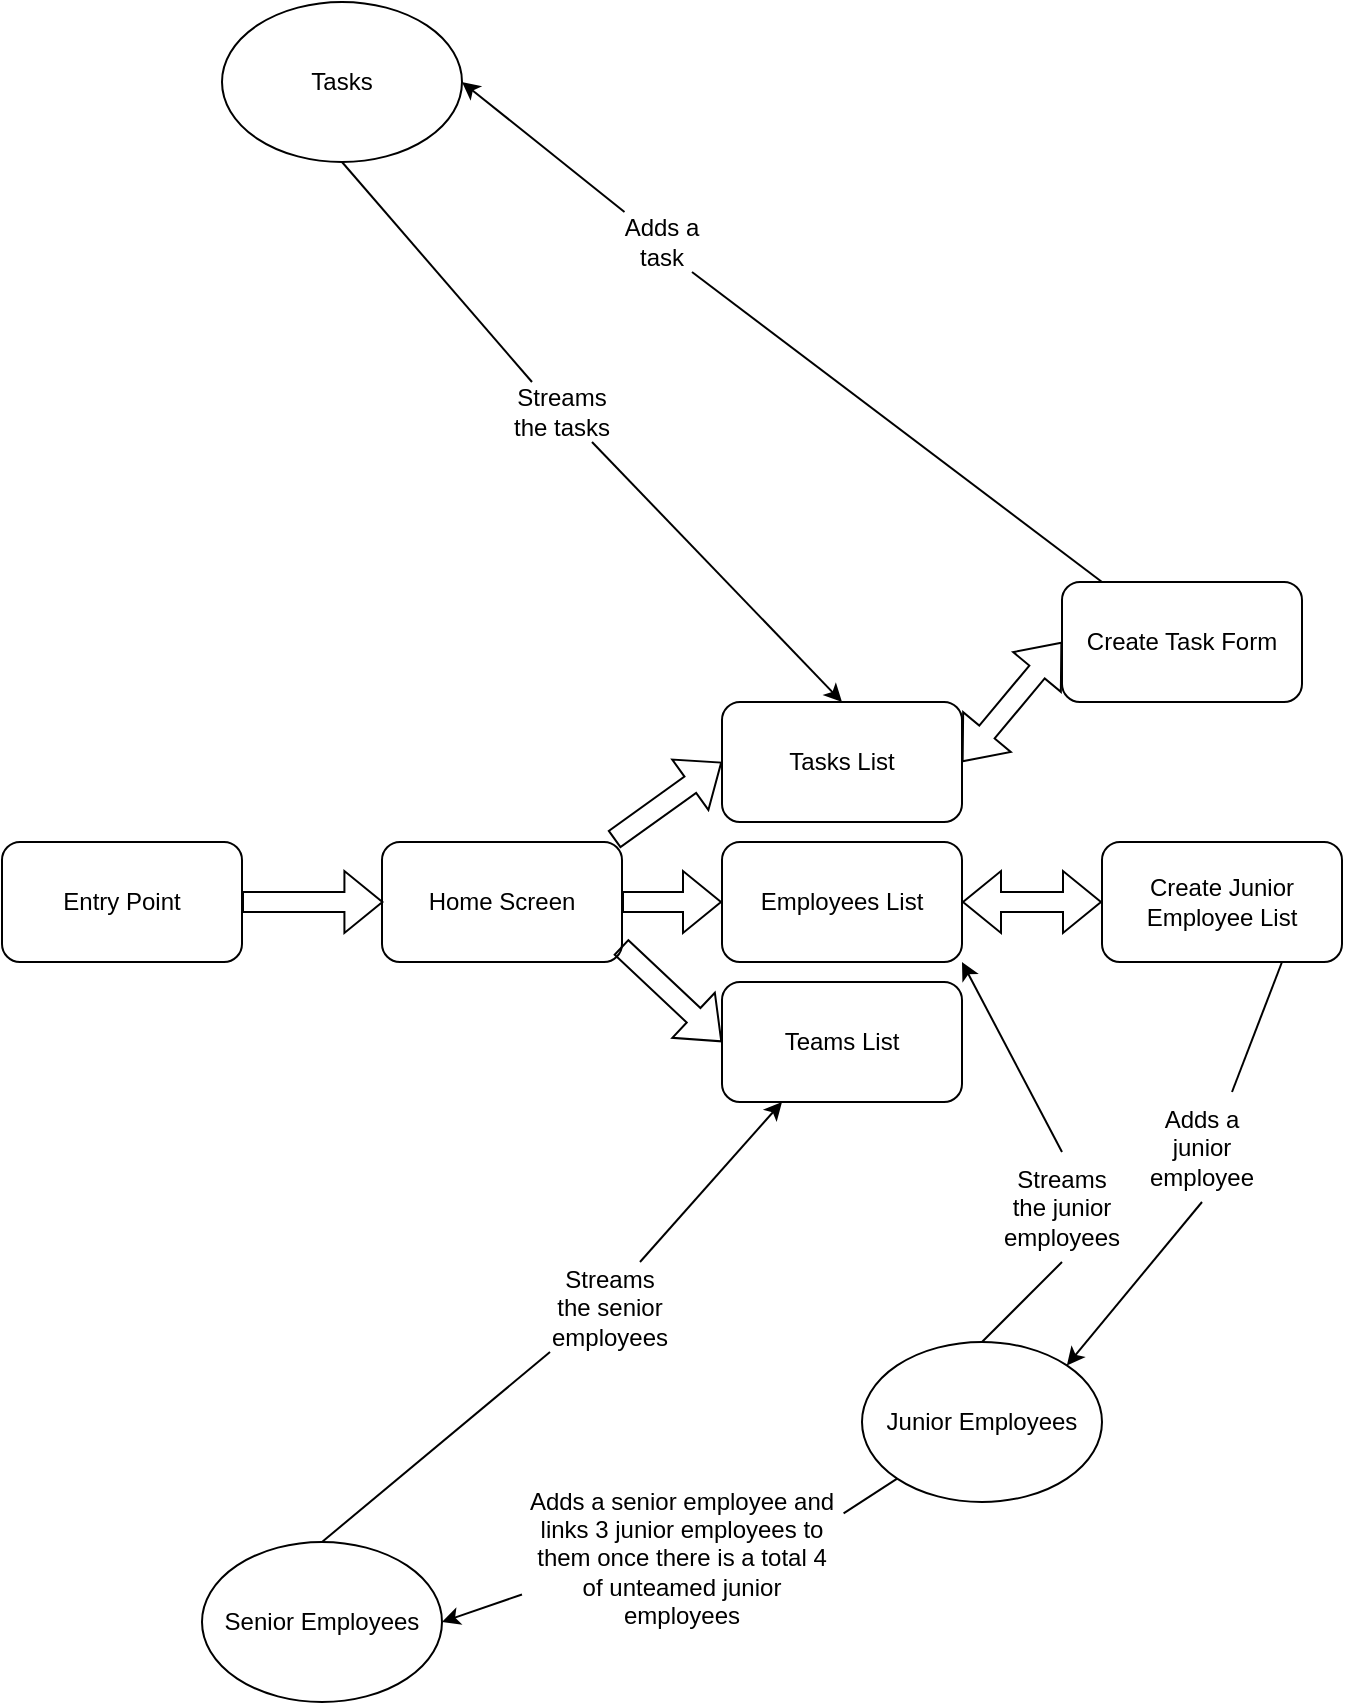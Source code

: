 <mxfile version="20.0.1" type="device"><diagram id="FZfI1O5vnyQaWOxySlzm" name="Page-1"><mxGraphModel dx="1073" dy="738" grid="1" gridSize="10" guides="1" tooltips="1" connect="1" arrows="1" fold="1" page="1" pageScale="1" pageWidth="827" pageHeight="1169" math="0" shadow="0"><root><mxCell id="0"/><mxCell id="1" parent="0"/><mxCell id="RHxv6-E3yyLPeQQ_B8aH-1" value="Entry Point" style="rounded=1;whiteSpace=wrap;html=1;" vertex="1" parent="1"><mxGeometry x="110" y="510" width="120" height="60" as="geometry"/></mxCell><mxCell id="RHxv6-E3yyLPeQQ_B8aH-2" value="Home Screen" style="rounded=1;whiteSpace=wrap;html=1;" vertex="1" parent="1"><mxGeometry x="300" y="510" width="120" height="60" as="geometry"/></mxCell><mxCell id="RHxv6-E3yyLPeQQ_B8aH-3" value="" style="shape=flexArrow;endArrow=classic;html=1;rounded=0;" edge="1" parent="1" source="RHxv6-E3yyLPeQQ_B8aH-1"><mxGeometry width="50" height="50" relative="1" as="geometry"><mxPoint x="230" y="590" as="sourcePoint"/><mxPoint x="300.711" y="540" as="targetPoint"/></mxGeometry></mxCell><mxCell id="RHxv6-E3yyLPeQQ_B8aH-4" value="Tasks List" style="rounded=1;whiteSpace=wrap;html=1;" vertex="1" parent="1"><mxGeometry x="470" y="440" width="120" height="60" as="geometry"/></mxCell><mxCell id="RHxv6-E3yyLPeQQ_B8aH-5" value="Employees&amp;nbsp;List" style="rounded=1;whiteSpace=wrap;html=1;" vertex="1" parent="1"><mxGeometry x="470" y="510" width="120" height="60" as="geometry"/></mxCell><mxCell id="RHxv6-E3yyLPeQQ_B8aH-6" value="Teams List" style="rounded=1;whiteSpace=wrap;html=1;" vertex="1" parent="1"><mxGeometry x="470" y="580" width="120" height="60" as="geometry"/></mxCell><mxCell id="RHxv6-E3yyLPeQQ_B8aH-10" value="Create Task Form" style="rounded=1;whiteSpace=wrap;html=1;" vertex="1" parent="1"><mxGeometry x="640" y="380" width="120" height="60" as="geometry"/></mxCell><mxCell id="RHxv6-E3yyLPeQQ_B8aH-14" value="Create Junior Employee List" style="rounded=1;whiteSpace=wrap;html=1;" vertex="1" parent="1"><mxGeometry x="660" y="510" width="120" height="60" as="geometry"/></mxCell><mxCell id="RHxv6-E3yyLPeQQ_B8aH-28" value="Tasks" style="ellipse;whiteSpace=wrap;html=1;" vertex="1" parent="1"><mxGeometry x="220" y="90" width="120" height="80" as="geometry"/></mxCell><mxCell id="RHxv6-E3yyLPeQQ_B8aH-29" value="Junior Employees" style="ellipse;whiteSpace=wrap;html=1;" vertex="1" parent="1"><mxGeometry x="540" y="760" width="120" height="80" as="geometry"/></mxCell><mxCell id="RHxv6-E3yyLPeQQ_B8aH-30" value="Senior Employees" style="ellipse;whiteSpace=wrap;html=1;" vertex="1" parent="1"><mxGeometry x="210" y="860" width="120" height="80" as="geometry"/></mxCell><mxCell id="RHxv6-E3yyLPeQQ_B8aH-32" value="" style="shape=flexArrow;endArrow=classic;startArrow=classic;html=1;rounded=0;entryX=0;entryY=0.5;entryDx=0;entryDy=0;exitX=1;exitY=0.5;exitDx=0;exitDy=0;" edge="1" parent="1" source="RHxv6-E3yyLPeQQ_B8aH-4" target="RHxv6-E3yyLPeQQ_B8aH-10"><mxGeometry width="100" height="100" relative="1" as="geometry"><mxPoint x="650" y="490" as="sourcePoint"/><mxPoint x="690" y="370" as="targetPoint"/></mxGeometry></mxCell><mxCell id="RHxv6-E3yyLPeQQ_B8aH-33" value="" style="shape=flexArrow;endArrow=classic;startArrow=classic;html=1;rounded=0;entryX=0;entryY=0.5;entryDx=0;entryDy=0;exitX=1;exitY=0.5;exitDx=0;exitDy=0;" edge="1" parent="1" source="RHxv6-E3yyLPeQQ_B8aH-5" target="RHxv6-E3yyLPeQQ_B8aH-14"><mxGeometry width="100" height="100" relative="1" as="geometry"><mxPoint x="590" y="630" as="sourcePoint"/><mxPoint x="690" y="530" as="targetPoint"/></mxGeometry></mxCell><mxCell id="RHxv6-E3yyLPeQQ_B8aH-34" value="" style="shape=flexArrow;endArrow=classic;html=1;rounded=0;entryX=0;entryY=0.5;entryDx=0;entryDy=0;exitX=0.966;exitY=-0.02;exitDx=0;exitDy=0;exitPerimeter=0;" edge="1" parent="1" source="RHxv6-E3yyLPeQQ_B8aH-2" target="RHxv6-E3yyLPeQQ_B8aH-4"><mxGeometry width="50" height="50" relative="1" as="geometry"><mxPoint x="410" y="500" as="sourcePoint"/><mxPoint x="460" y="450" as="targetPoint"/></mxGeometry></mxCell><mxCell id="RHxv6-E3yyLPeQQ_B8aH-35" value="" style="shape=flexArrow;endArrow=classic;html=1;rounded=0;entryX=0;entryY=0.5;entryDx=0;entryDy=0;exitX=1;exitY=0.5;exitDx=0;exitDy=0;" edge="1" parent="1" source="RHxv6-E3yyLPeQQ_B8aH-2" target="RHxv6-E3yyLPeQQ_B8aH-5"><mxGeometry width="50" height="50" relative="1" as="geometry"><mxPoint x="410" y="580" as="sourcePoint"/><mxPoint x="460" y="530" as="targetPoint"/></mxGeometry></mxCell><mxCell id="RHxv6-E3yyLPeQQ_B8aH-36" value="" style="shape=flexArrow;endArrow=classic;html=1;rounded=0;entryX=0;entryY=0.5;entryDx=0;entryDy=0;exitX=0.995;exitY=0.873;exitDx=0;exitDy=0;exitPerimeter=0;" edge="1" parent="1" source="RHxv6-E3yyLPeQQ_B8aH-2" target="RHxv6-E3yyLPeQQ_B8aH-6"><mxGeometry width="50" height="50" relative="1" as="geometry"><mxPoint x="420" y="570" as="sourcePoint"/><mxPoint x="430" y="580" as="targetPoint"/></mxGeometry></mxCell><mxCell id="RHxv6-E3yyLPeQQ_B8aH-39" value="" style="endArrow=classic;html=1;rounded=0;entryX=1;entryY=0.5;entryDx=0;entryDy=0;startArrow=none;" edge="1" parent="1" source="RHxv6-E3yyLPeQQ_B8aH-40" target="RHxv6-E3yyLPeQQ_B8aH-28"><mxGeometry width="50" height="50" relative="1" as="geometry"><mxPoint x="660" y="380" as="sourcePoint"/><mxPoint x="710" y="330" as="targetPoint"/></mxGeometry></mxCell><mxCell id="RHxv6-E3yyLPeQQ_B8aH-40" value="Adds a task" style="text;html=1;strokeColor=none;fillColor=none;align=center;verticalAlign=middle;whiteSpace=wrap;rounded=0;" vertex="1" parent="1"><mxGeometry x="410" y="195" width="60" height="30" as="geometry"/></mxCell><mxCell id="RHxv6-E3yyLPeQQ_B8aH-41" value="" style="endArrow=none;html=1;rounded=0;entryX=0.75;entryY=1;entryDx=0;entryDy=0;" edge="1" parent="1" target="RHxv6-E3yyLPeQQ_B8aH-40"><mxGeometry width="50" height="50" relative="1" as="geometry"><mxPoint x="660" y="380" as="sourcePoint"/><mxPoint x="340" y="130" as="targetPoint"/></mxGeometry></mxCell><mxCell id="RHxv6-E3yyLPeQQ_B8aH-42" value="" style="endArrow=classic;html=1;rounded=0;exitX=0.75;exitY=1;exitDx=0;exitDy=0;entryX=0.5;entryY=0;entryDx=0;entryDy=0;startArrow=none;" edge="1" parent="1" source="RHxv6-E3yyLPeQQ_B8aH-43" target="RHxv6-E3yyLPeQQ_B8aH-4"><mxGeometry width="50" height="50" relative="1" as="geometry"><mxPoint x="320" y="260" as="sourcePoint"/><mxPoint x="370" y="210" as="targetPoint"/></mxGeometry></mxCell><mxCell id="RHxv6-E3yyLPeQQ_B8aH-43" value="Streams the tasks" style="text;html=1;strokeColor=none;fillColor=none;align=center;verticalAlign=middle;whiteSpace=wrap;rounded=0;" vertex="1" parent="1"><mxGeometry x="360" y="280" width="60" height="30" as="geometry"/></mxCell><mxCell id="RHxv6-E3yyLPeQQ_B8aH-44" value="" style="endArrow=none;html=1;rounded=0;exitX=0.5;exitY=1;exitDx=0;exitDy=0;entryX=0.25;entryY=0;entryDx=0;entryDy=0;" edge="1" parent="1" source="RHxv6-E3yyLPeQQ_B8aH-28" target="RHxv6-E3yyLPeQQ_B8aH-43"><mxGeometry width="50" height="50" relative="1" as="geometry"><mxPoint x="280" y="170" as="sourcePoint"/><mxPoint x="530" y="440" as="targetPoint"/></mxGeometry></mxCell><mxCell id="RHxv6-E3yyLPeQQ_B8aH-46" value="" style="endArrow=classic;html=1;rounded=0;entryX=0.25;entryY=1;entryDx=0;entryDy=0;exitX=0.75;exitY=0;exitDx=0;exitDy=0;startArrow=none;" edge="1" parent="1" source="RHxv6-E3yyLPeQQ_B8aH-47" target="RHxv6-E3yyLPeQQ_B8aH-6"><mxGeometry width="50" height="50" relative="1" as="geometry"><mxPoint x="480" y="710" as="sourcePoint"/><mxPoint x="530" y="660" as="targetPoint"/></mxGeometry></mxCell><mxCell id="RHxv6-E3yyLPeQQ_B8aH-47" value="Streams the senior employees" style="text;html=1;strokeColor=none;fillColor=none;align=center;verticalAlign=middle;whiteSpace=wrap;rounded=0;" vertex="1" parent="1"><mxGeometry x="384" y="720" width="60" height="45" as="geometry"/></mxCell><mxCell id="RHxv6-E3yyLPeQQ_B8aH-48" value="" style="endArrow=none;html=1;rounded=0;entryX=0;entryY=1;entryDx=0;entryDy=0;exitX=0.5;exitY=0;exitDx=0;exitDy=0;" edge="1" parent="1" source="RHxv6-E3yyLPeQQ_B8aH-30" target="RHxv6-E3yyLPeQQ_B8aH-47"><mxGeometry width="50" height="50" relative="1" as="geometry"><mxPoint x="460" y="870" as="sourcePoint"/><mxPoint x="500" y="640" as="targetPoint"/></mxGeometry></mxCell><mxCell id="RHxv6-E3yyLPeQQ_B8aH-49" value="" style="endArrow=classic;html=1;rounded=0;exitX=0.5;exitY=0;exitDx=0;exitDy=0;entryX=1;entryY=1;entryDx=0;entryDy=0;startArrow=none;" edge="1" parent="1" source="RHxv6-E3yyLPeQQ_B8aH-50" target="RHxv6-E3yyLPeQQ_B8aH-5"><mxGeometry width="50" height="50" relative="1" as="geometry"><mxPoint x="680" y="770" as="sourcePoint"/><mxPoint x="730" y="720" as="targetPoint"/></mxGeometry></mxCell><mxCell id="RHxv6-E3yyLPeQQ_B8aH-50" value="Streams the junior employees" style="text;html=1;strokeColor=none;fillColor=none;align=center;verticalAlign=middle;whiteSpace=wrap;rounded=0;" vertex="1" parent="1"><mxGeometry x="610" y="665" width="60" height="55" as="geometry"/></mxCell><mxCell id="RHxv6-E3yyLPeQQ_B8aH-51" value="" style="endArrow=none;html=1;rounded=0;exitX=0.5;exitY=0;exitDx=0;exitDy=0;entryX=0.5;entryY=1;entryDx=0;entryDy=0;" edge="1" parent="1" source="RHxv6-E3yyLPeQQ_B8aH-29" target="RHxv6-E3yyLPeQQ_B8aH-50"><mxGeometry width="50" height="50" relative="1" as="geometry"><mxPoint x="690" y="770" as="sourcePoint"/><mxPoint x="590" y="570" as="targetPoint"/></mxGeometry></mxCell><mxCell id="RHxv6-E3yyLPeQQ_B8aH-54" value="" style="endArrow=classic;html=1;rounded=0;entryX=1;entryY=0;entryDx=0;entryDy=0;exitX=0.5;exitY=1;exitDx=0;exitDy=0;startArrow=none;" edge="1" parent="1" source="RHxv6-E3yyLPeQQ_B8aH-55" target="RHxv6-E3yyLPeQQ_B8aH-29"><mxGeometry width="50" height="50" relative="1" as="geometry"><mxPoint x="710" y="680" as="sourcePoint"/><mxPoint x="760" y="630" as="targetPoint"/></mxGeometry></mxCell><mxCell id="RHxv6-E3yyLPeQQ_B8aH-55" value="Adds a junior employee" style="text;html=1;strokeColor=none;fillColor=none;align=center;verticalAlign=middle;whiteSpace=wrap;rounded=0;" vertex="1" parent="1"><mxGeometry x="680" y="635" width="60" height="55" as="geometry"/></mxCell><mxCell id="RHxv6-E3yyLPeQQ_B8aH-56" value="" style="endArrow=none;html=1;rounded=0;entryX=0.75;entryY=0;entryDx=0;entryDy=0;exitX=0.75;exitY=1;exitDx=0;exitDy=0;" edge="1" parent="1" source="RHxv6-E3yyLPeQQ_B8aH-14" target="RHxv6-E3yyLPeQQ_B8aH-55"><mxGeometry width="50" height="50" relative="1" as="geometry"><mxPoint x="750" y="570" as="sourcePoint"/><mxPoint x="642.426" y="771.716" as="targetPoint"/></mxGeometry></mxCell><mxCell id="RHxv6-E3yyLPeQQ_B8aH-60" value="" style="endArrow=classic;html=1;rounded=0;exitX=0;exitY=0.75;exitDx=0;exitDy=0;entryX=1;entryY=0.5;entryDx=0;entryDy=0;startArrow=none;" edge="1" parent="1" source="RHxv6-E3yyLPeQQ_B8aH-61" target="RHxv6-E3yyLPeQQ_B8aH-30"><mxGeometry width="50" height="50" relative="1" as="geometry"><mxPoint x="500" y="900" as="sourcePoint"/><mxPoint x="550" y="850" as="targetPoint"/></mxGeometry></mxCell><mxCell id="RHxv6-E3yyLPeQQ_B8aH-61" value="Adds a senior employee and links 3 junior employees to them once there is a total 4 of unteamed junior employees" style="text;html=1;strokeColor=none;fillColor=none;align=center;verticalAlign=middle;whiteSpace=wrap;rounded=0;" vertex="1" parent="1"><mxGeometry x="370" y="830" width="160" height="75" as="geometry"/></mxCell><mxCell id="RHxv6-E3yyLPeQQ_B8aH-62" value="" style="endArrow=none;html=1;rounded=0;exitX=0;exitY=1;exitDx=0;exitDy=0;entryX=1.005;entryY=0.209;entryDx=0;entryDy=0;entryPerimeter=0;" edge="1" parent="1" source="RHxv6-E3yyLPeQQ_B8aH-29" target="RHxv6-E3yyLPeQQ_B8aH-61"><mxGeometry width="50" height="50" relative="1" as="geometry"><mxPoint x="557.574" y="828.284" as="sourcePoint"/><mxPoint x="530" y="860" as="targetPoint"/></mxGeometry></mxCell></root></mxGraphModel></diagram></mxfile>